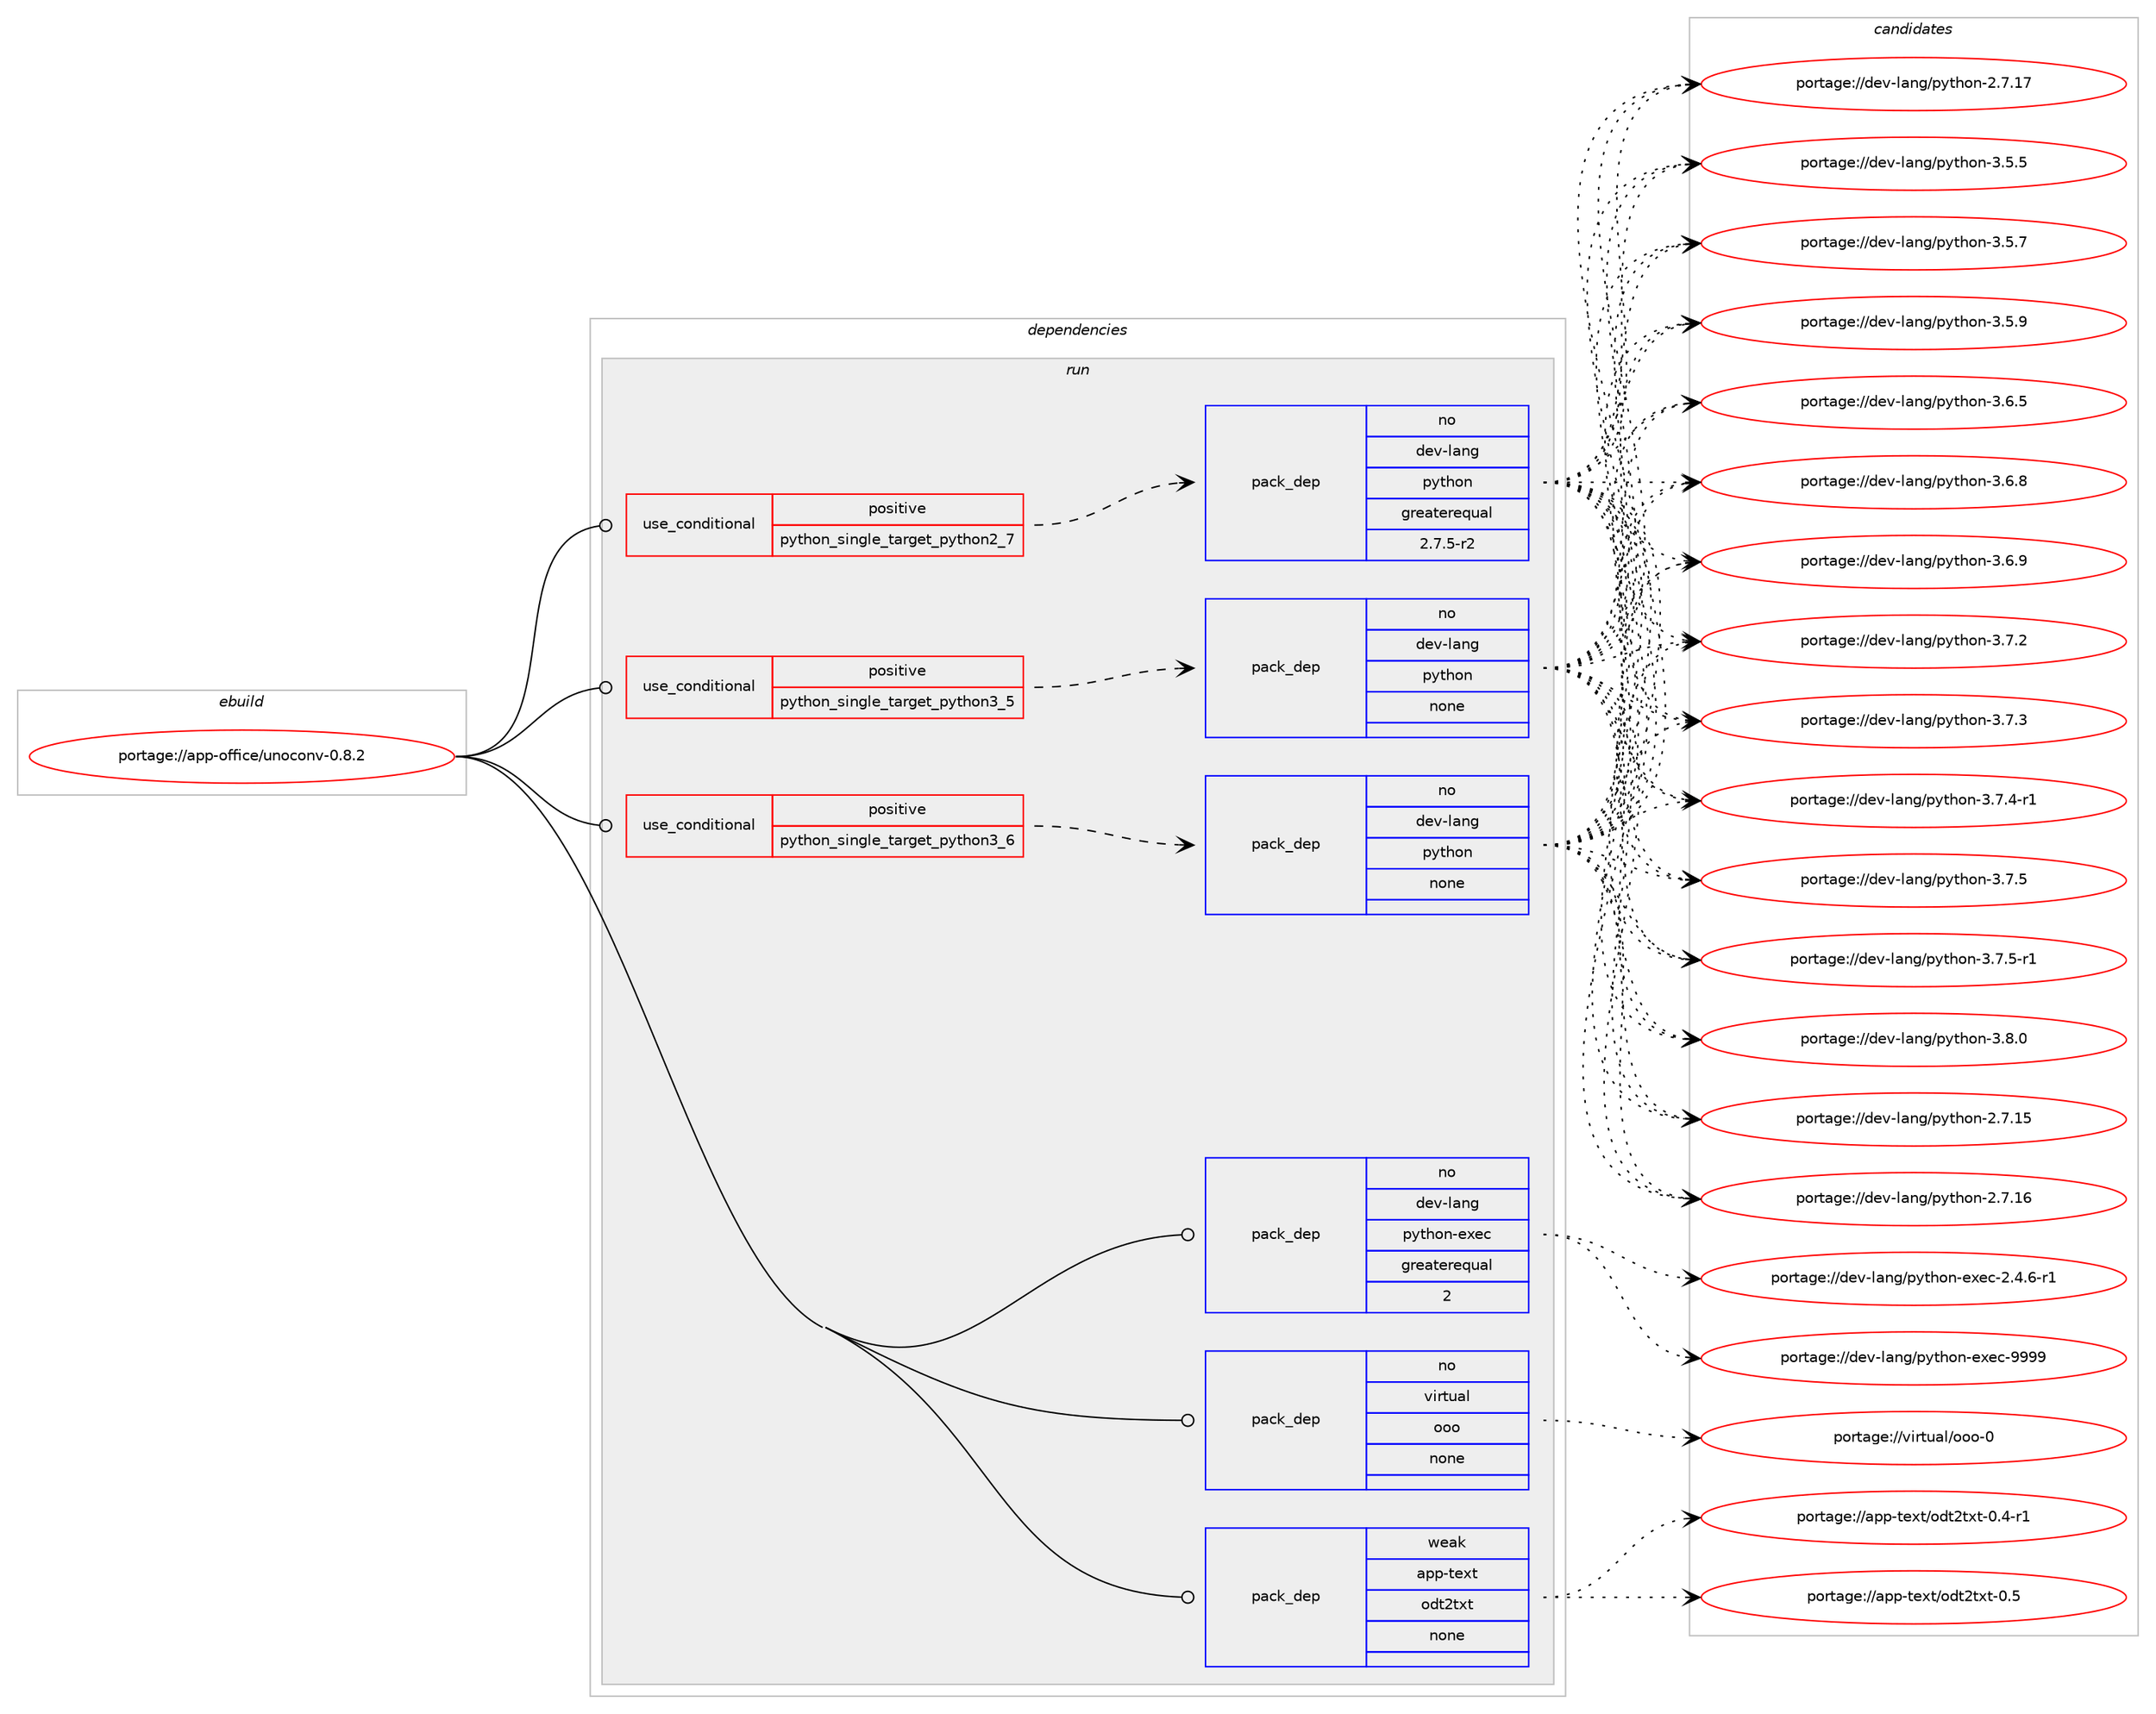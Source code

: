 digraph prolog {

# *************
# Graph options
# *************

newrank=true;
concentrate=true;
compound=true;
graph [rankdir=LR,fontname=Helvetica,fontsize=10,ranksep=1.5];#, ranksep=2.5, nodesep=0.2];
edge  [arrowhead=vee];
node  [fontname=Helvetica,fontsize=10];

# **********
# The ebuild
# **********

subgraph cluster_leftcol {
color=gray;
rank=same;
label=<<i>ebuild</i>>;
id [label="portage://app-office/unoconv-0.8.2", color=red, width=4, href="../app-office/unoconv-0.8.2.svg"];
}

# ****************
# The dependencies
# ****************

subgraph cluster_midcol {
color=gray;
label=<<i>dependencies</i>>;
subgraph cluster_compile {
fillcolor="#eeeeee";
style=filled;
label=<<i>compile</i>>;
}
subgraph cluster_compileandrun {
fillcolor="#eeeeee";
style=filled;
label=<<i>compile and run</i>>;
}
subgraph cluster_run {
fillcolor="#eeeeee";
style=filled;
label=<<i>run</i>>;
subgraph cond9767 {
dependency40033 [label=<<TABLE BORDER="0" CELLBORDER="1" CELLSPACING="0" CELLPADDING="4"><TR><TD ROWSPAN="3" CELLPADDING="10">use_conditional</TD></TR><TR><TD>positive</TD></TR><TR><TD>python_single_target_python2_7</TD></TR></TABLE>>, shape=none, color=red];
subgraph pack29604 {
dependency40034 [label=<<TABLE BORDER="0" CELLBORDER="1" CELLSPACING="0" CELLPADDING="4" WIDTH="220"><TR><TD ROWSPAN="6" CELLPADDING="30">pack_dep</TD></TR><TR><TD WIDTH="110">no</TD></TR><TR><TD>dev-lang</TD></TR><TR><TD>python</TD></TR><TR><TD>greaterequal</TD></TR><TR><TD>2.7.5-r2</TD></TR></TABLE>>, shape=none, color=blue];
}
dependency40033:e -> dependency40034:w [weight=20,style="dashed",arrowhead="vee"];
}
id:e -> dependency40033:w [weight=20,style="solid",arrowhead="odot"];
subgraph cond9768 {
dependency40035 [label=<<TABLE BORDER="0" CELLBORDER="1" CELLSPACING="0" CELLPADDING="4"><TR><TD ROWSPAN="3" CELLPADDING="10">use_conditional</TD></TR><TR><TD>positive</TD></TR><TR><TD>python_single_target_python3_5</TD></TR></TABLE>>, shape=none, color=red];
subgraph pack29605 {
dependency40036 [label=<<TABLE BORDER="0" CELLBORDER="1" CELLSPACING="0" CELLPADDING="4" WIDTH="220"><TR><TD ROWSPAN="6" CELLPADDING="30">pack_dep</TD></TR><TR><TD WIDTH="110">no</TD></TR><TR><TD>dev-lang</TD></TR><TR><TD>python</TD></TR><TR><TD>none</TD></TR><TR><TD></TD></TR></TABLE>>, shape=none, color=blue];
}
dependency40035:e -> dependency40036:w [weight=20,style="dashed",arrowhead="vee"];
}
id:e -> dependency40035:w [weight=20,style="solid",arrowhead="odot"];
subgraph cond9769 {
dependency40037 [label=<<TABLE BORDER="0" CELLBORDER="1" CELLSPACING="0" CELLPADDING="4"><TR><TD ROWSPAN="3" CELLPADDING="10">use_conditional</TD></TR><TR><TD>positive</TD></TR><TR><TD>python_single_target_python3_6</TD></TR></TABLE>>, shape=none, color=red];
subgraph pack29606 {
dependency40038 [label=<<TABLE BORDER="0" CELLBORDER="1" CELLSPACING="0" CELLPADDING="4" WIDTH="220"><TR><TD ROWSPAN="6" CELLPADDING="30">pack_dep</TD></TR><TR><TD WIDTH="110">no</TD></TR><TR><TD>dev-lang</TD></TR><TR><TD>python</TD></TR><TR><TD>none</TD></TR><TR><TD></TD></TR></TABLE>>, shape=none, color=blue];
}
dependency40037:e -> dependency40038:w [weight=20,style="dashed",arrowhead="vee"];
}
id:e -> dependency40037:w [weight=20,style="solid",arrowhead="odot"];
subgraph pack29607 {
dependency40039 [label=<<TABLE BORDER="0" CELLBORDER="1" CELLSPACING="0" CELLPADDING="4" WIDTH="220"><TR><TD ROWSPAN="6" CELLPADDING="30">pack_dep</TD></TR><TR><TD WIDTH="110">no</TD></TR><TR><TD>dev-lang</TD></TR><TR><TD>python-exec</TD></TR><TR><TD>greaterequal</TD></TR><TR><TD>2</TD></TR></TABLE>>, shape=none, color=blue];
}
id:e -> dependency40039:w [weight=20,style="solid",arrowhead="odot"];
subgraph pack29608 {
dependency40040 [label=<<TABLE BORDER="0" CELLBORDER="1" CELLSPACING="0" CELLPADDING="4" WIDTH="220"><TR><TD ROWSPAN="6" CELLPADDING="30">pack_dep</TD></TR><TR><TD WIDTH="110">no</TD></TR><TR><TD>virtual</TD></TR><TR><TD>ooo</TD></TR><TR><TD>none</TD></TR><TR><TD></TD></TR></TABLE>>, shape=none, color=blue];
}
id:e -> dependency40040:w [weight=20,style="solid",arrowhead="odot"];
subgraph pack29609 {
dependency40041 [label=<<TABLE BORDER="0" CELLBORDER="1" CELLSPACING="0" CELLPADDING="4" WIDTH="220"><TR><TD ROWSPAN="6" CELLPADDING="30">pack_dep</TD></TR><TR><TD WIDTH="110">weak</TD></TR><TR><TD>app-text</TD></TR><TR><TD>odt2txt</TD></TR><TR><TD>none</TD></TR><TR><TD></TD></TR></TABLE>>, shape=none, color=blue];
}
id:e -> dependency40041:w [weight=20,style="solid",arrowhead="odot"];
}
}

# **************
# The candidates
# **************

subgraph cluster_choices {
rank=same;
color=gray;
label=<<i>candidates</i>>;

subgraph choice29604 {
color=black;
nodesep=1;
choiceportage10010111845108971101034711212111610411111045504655464953 [label="portage://dev-lang/python-2.7.15", color=red, width=4,href="../dev-lang/python-2.7.15.svg"];
choiceportage10010111845108971101034711212111610411111045504655464954 [label="portage://dev-lang/python-2.7.16", color=red, width=4,href="../dev-lang/python-2.7.16.svg"];
choiceportage10010111845108971101034711212111610411111045504655464955 [label="portage://dev-lang/python-2.7.17", color=red, width=4,href="../dev-lang/python-2.7.17.svg"];
choiceportage100101118451089711010347112121116104111110455146534653 [label="portage://dev-lang/python-3.5.5", color=red, width=4,href="../dev-lang/python-3.5.5.svg"];
choiceportage100101118451089711010347112121116104111110455146534655 [label="portage://dev-lang/python-3.5.7", color=red, width=4,href="../dev-lang/python-3.5.7.svg"];
choiceportage100101118451089711010347112121116104111110455146534657 [label="portage://dev-lang/python-3.5.9", color=red, width=4,href="../dev-lang/python-3.5.9.svg"];
choiceportage100101118451089711010347112121116104111110455146544653 [label="portage://dev-lang/python-3.6.5", color=red, width=4,href="../dev-lang/python-3.6.5.svg"];
choiceportage100101118451089711010347112121116104111110455146544656 [label="portage://dev-lang/python-3.6.8", color=red, width=4,href="../dev-lang/python-3.6.8.svg"];
choiceportage100101118451089711010347112121116104111110455146544657 [label="portage://dev-lang/python-3.6.9", color=red, width=4,href="../dev-lang/python-3.6.9.svg"];
choiceportage100101118451089711010347112121116104111110455146554650 [label="portage://dev-lang/python-3.7.2", color=red, width=4,href="../dev-lang/python-3.7.2.svg"];
choiceportage100101118451089711010347112121116104111110455146554651 [label="portage://dev-lang/python-3.7.3", color=red, width=4,href="../dev-lang/python-3.7.3.svg"];
choiceportage1001011184510897110103471121211161041111104551465546524511449 [label="portage://dev-lang/python-3.7.4-r1", color=red, width=4,href="../dev-lang/python-3.7.4-r1.svg"];
choiceportage100101118451089711010347112121116104111110455146554653 [label="portage://dev-lang/python-3.7.5", color=red, width=4,href="../dev-lang/python-3.7.5.svg"];
choiceportage1001011184510897110103471121211161041111104551465546534511449 [label="portage://dev-lang/python-3.7.5-r1", color=red, width=4,href="../dev-lang/python-3.7.5-r1.svg"];
choiceportage100101118451089711010347112121116104111110455146564648 [label="portage://dev-lang/python-3.8.0", color=red, width=4,href="../dev-lang/python-3.8.0.svg"];
dependency40034:e -> choiceportage10010111845108971101034711212111610411111045504655464953:w [style=dotted,weight="100"];
dependency40034:e -> choiceportage10010111845108971101034711212111610411111045504655464954:w [style=dotted,weight="100"];
dependency40034:e -> choiceportage10010111845108971101034711212111610411111045504655464955:w [style=dotted,weight="100"];
dependency40034:e -> choiceportage100101118451089711010347112121116104111110455146534653:w [style=dotted,weight="100"];
dependency40034:e -> choiceportage100101118451089711010347112121116104111110455146534655:w [style=dotted,weight="100"];
dependency40034:e -> choiceportage100101118451089711010347112121116104111110455146534657:w [style=dotted,weight="100"];
dependency40034:e -> choiceportage100101118451089711010347112121116104111110455146544653:w [style=dotted,weight="100"];
dependency40034:e -> choiceportage100101118451089711010347112121116104111110455146544656:w [style=dotted,weight="100"];
dependency40034:e -> choiceportage100101118451089711010347112121116104111110455146544657:w [style=dotted,weight="100"];
dependency40034:e -> choiceportage100101118451089711010347112121116104111110455146554650:w [style=dotted,weight="100"];
dependency40034:e -> choiceportage100101118451089711010347112121116104111110455146554651:w [style=dotted,weight="100"];
dependency40034:e -> choiceportage1001011184510897110103471121211161041111104551465546524511449:w [style=dotted,weight="100"];
dependency40034:e -> choiceportage100101118451089711010347112121116104111110455146554653:w [style=dotted,weight="100"];
dependency40034:e -> choiceportage1001011184510897110103471121211161041111104551465546534511449:w [style=dotted,weight="100"];
dependency40034:e -> choiceportage100101118451089711010347112121116104111110455146564648:w [style=dotted,weight="100"];
}
subgraph choice29605 {
color=black;
nodesep=1;
choiceportage10010111845108971101034711212111610411111045504655464953 [label="portage://dev-lang/python-2.7.15", color=red, width=4,href="../dev-lang/python-2.7.15.svg"];
choiceportage10010111845108971101034711212111610411111045504655464954 [label="portage://dev-lang/python-2.7.16", color=red, width=4,href="../dev-lang/python-2.7.16.svg"];
choiceportage10010111845108971101034711212111610411111045504655464955 [label="portage://dev-lang/python-2.7.17", color=red, width=4,href="../dev-lang/python-2.7.17.svg"];
choiceportage100101118451089711010347112121116104111110455146534653 [label="portage://dev-lang/python-3.5.5", color=red, width=4,href="../dev-lang/python-3.5.5.svg"];
choiceportage100101118451089711010347112121116104111110455146534655 [label="portage://dev-lang/python-3.5.7", color=red, width=4,href="../dev-lang/python-3.5.7.svg"];
choiceportage100101118451089711010347112121116104111110455146534657 [label="portage://dev-lang/python-3.5.9", color=red, width=4,href="../dev-lang/python-3.5.9.svg"];
choiceportage100101118451089711010347112121116104111110455146544653 [label="portage://dev-lang/python-3.6.5", color=red, width=4,href="../dev-lang/python-3.6.5.svg"];
choiceportage100101118451089711010347112121116104111110455146544656 [label="portage://dev-lang/python-3.6.8", color=red, width=4,href="../dev-lang/python-3.6.8.svg"];
choiceportage100101118451089711010347112121116104111110455146544657 [label="portage://dev-lang/python-3.6.9", color=red, width=4,href="../dev-lang/python-3.6.9.svg"];
choiceportage100101118451089711010347112121116104111110455146554650 [label="portage://dev-lang/python-3.7.2", color=red, width=4,href="../dev-lang/python-3.7.2.svg"];
choiceportage100101118451089711010347112121116104111110455146554651 [label="portage://dev-lang/python-3.7.3", color=red, width=4,href="../dev-lang/python-3.7.3.svg"];
choiceportage1001011184510897110103471121211161041111104551465546524511449 [label="portage://dev-lang/python-3.7.4-r1", color=red, width=4,href="../dev-lang/python-3.7.4-r1.svg"];
choiceportage100101118451089711010347112121116104111110455146554653 [label="portage://dev-lang/python-3.7.5", color=red, width=4,href="../dev-lang/python-3.7.5.svg"];
choiceportage1001011184510897110103471121211161041111104551465546534511449 [label="portage://dev-lang/python-3.7.5-r1", color=red, width=4,href="../dev-lang/python-3.7.5-r1.svg"];
choiceportage100101118451089711010347112121116104111110455146564648 [label="portage://dev-lang/python-3.8.0", color=red, width=4,href="../dev-lang/python-3.8.0.svg"];
dependency40036:e -> choiceportage10010111845108971101034711212111610411111045504655464953:w [style=dotted,weight="100"];
dependency40036:e -> choiceportage10010111845108971101034711212111610411111045504655464954:w [style=dotted,weight="100"];
dependency40036:e -> choiceportage10010111845108971101034711212111610411111045504655464955:w [style=dotted,weight="100"];
dependency40036:e -> choiceportage100101118451089711010347112121116104111110455146534653:w [style=dotted,weight="100"];
dependency40036:e -> choiceportage100101118451089711010347112121116104111110455146534655:w [style=dotted,weight="100"];
dependency40036:e -> choiceportage100101118451089711010347112121116104111110455146534657:w [style=dotted,weight="100"];
dependency40036:e -> choiceportage100101118451089711010347112121116104111110455146544653:w [style=dotted,weight="100"];
dependency40036:e -> choiceportage100101118451089711010347112121116104111110455146544656:w [style=dotted,weight="100"];
dependency40036:e -> choiceportage100101118451089711010347112121116104111110455146544657:w [style=dotted,weight="100"];
dependency40036:e -> choiceportage100101118451089711010347112121116104111110455146554650:w [style=dotted,weight="100"];
dependency40036:e -> choiceportage100101118451089711010347112121116104111110455146554651:w [style=dotted,weight="100"];
dependency40036:e -> choiceportage1001011184510897110103471121211161041111104551465546524511449:w [style=dotted,weight="100"];
dependency40036:e -> choiceportage100101118451089711010347112121116104111110455146554653:w [style=dotted,weight="100"];
dependency40036:e -> choiceportage1001011184510897110103471121211161041111104551465546534511449:w [style=dotted,weight="100"];
dependency40036:e -> choiceportage100101118451089711010347112121116104111110455146564648:w [style=dotted,weight="100"];
}
subgraph choice29606 {
color=black;
nodesep=1;
choiceportage10010111845108971101034711212111610411111045504655464953 [label="portage://dev-lang/python-2.7.15", color=red, width=4,href="../dev-lang/python-2.7.15.svg"];
choiceportage10010111845108971101034711212111610411111045504655464954 [label="portage://dev-lang/python-2.7.16", color=red, width=4,href="../dev-lang/python-2.7.16.svg"];
choiceportage10010111845108971101034711212111610411111045504655464955 [label="portage://dev-lang/python-2.7.17", color=red, width=4,href="../dev-lang/python-2.7.17.svg"];
choiceportage100101118451089711010347112121116104111110455146534653 [label="portage://dev-lang/python-3.5.5", color=red, width=4,href="../dev-lang/python-3.5.5.svg"];
choiceportage100101118451089711010347112121116104111110455146534655 [label="portage://dev-lang/python-3.5.7", color=red, width=4,href="../dev-lang/python-3.5.7.svg"];
choiceportage100101118451089711010347112121116104111110455146534657 [label="portage://dev-lang/python-3.5.9", color=red, width=4,href="../dev-lang/python-3.5.9.svg"];
choiceportage100101118451089711010347112121116104111110455146544653 [label="portage://dev-lang/python-3.6.5", color=red, width=4,href="../dev-lang/python-3.6.5.svg"];
choiceportage100101118451089711010347112121116104111110455146544656 [label="portage://dev-lang/python-3.6.8", color=red, width=4,href="../dev-lang/python-3.6.8.svg"];
choiceportage100101118451089711010347112121116104111110455146544657 [label="portage://dev-lang/python-3.6.9", color=red, width=4,href="../dev-lang/python-3.6.9.svg"];
choiceportage100101118451089711010347112121116104111110455146554650 [label="portage://dev-lang/python-3.7.2", color=red, width=4,href="../dev-lang/python-3.7.2.svg"];
choiceportage100101118451089711010347112121116104111110455146554651 [label="portage://dev-lang/python-3.7.3", color=red, width=4,href="../dev-lang/python-3.7.3.svg"];
choiceportage1001011184510897110103471121211161041111104551465546524511449 [label="portage://dev-lang/python-3.7.4-r1", color=red, width=4,href="../dev-lang/python-3.7.4-r1.svg"];
choiceportage100101118451089711010347112121116104111110455146554653 [label="portage://dev-lang/python-3.7.5", color=red, width=4,href="../dev-lang/python-3.7.5.svg"];
choiceportage1001011184510897110103471121211161041111104551465546534511449 [label="portage://dev-lang/python-3.7.5-r1", color=red, width=4,href="../dev-lang/python-3.7.5-r1.svg"];
choiceportage100101118451089711010347112121116104111110455146564648 [label="portage://dev-lang/python-3.8.0", color=red, width=4,href="../dev-lang/python-3.8.0.svg"];
dependency40038:e -> choiceportage10010111845108971101034711212111610411111045504655464953:w [style=dotted,weight="100"];
dependency40038:e -> choiceportage10010111845108971101034711212111610411111045504655464954:w [style=dotted,weight="100"];
dependency40038:e -> choiceportage10010111845108971101034711212111610411111045504655464955:w [style=dotted,weight="100"];
dependency40038:e -> choiceportage100101118451089711010347112121116104111110455146534653:w [style=dotted,weight="100"];
dependency40038:e -> choiceportage100101118451089711010347112121116104111110455146534655:w [style=dotted,weight="100"];
dependency40038:e -> choiceportage100101118451089711010347112121116104111110455146534657:w [style=dotted,weight="100"];
dependency40038:e -> choiceportage100101118451089711010347112121116104111110455146544653:w [style=dotted,weight="100"];
dependency40038:e -> choiceportage100101118451089711010347112121116104111110455146544656:w [style=dotted,weight="100"];
dependency40038:e -> choiceportage100101118451089711010347112121116104111110455146544657:w [style=dotted,weight="100"];
dependency40038:e -> choiceportage100101118451089711010347112121116104111110455146554650:w [style=dotted,weight="100"];
dependency40038:e -> choiceportage100101118451089711010347112121116104111110455146554651:w [style=dotted,weight="100"];
dependency40038:e -> choiceportage1001011184510897110103471121211161041111104551465546524511449:w [style=dotted,weight="100"];
dependency40038:e -> choiceportage100101118451089711010347112121116104111110455146554653:w [style=dotted,weight="100"];
dependency40038:e -> choiceportage1001011184510897110103471121211161041111104551465546534511449:w [style=dotted,weight="100"];
dependency40038:e -> choiceportage100101118451089711010347112121116104111110455146564648:w [style=dotted,weight="100"];
}
subgraph choice29607 {
color=black;
nodesep=1;
choiceportage10010111845108971101034711212111610411111045101120101994550465246544511449 [label="portage://dev-lang/python-exec-2.4.6-r1", color=red, width=4,href="../dev-lang/python-exec-2.4.6-r1.svg"];
choiceportage10010111845108971101034711212111610411111045101120101994557575757 [label="portage://dev-lang/python-exec-9999", color=red, width=4,href="../dev-lang/python-exec-9999.svg"];
dependency40039:e -> choiceportage10010111845108971101034711212111610411111045101120101994550465246544511449:w [style=dotted,weight="100"];
dependency40039:e -> choiceportage10010111845108971101034711212111610411111045101120101994557575757:w [style=dotted,weight="100"];
}
subgraph choice29608 {
color=black;
nodesep=1;
choiceportage11810511411611797108471111111114548 [label="portage://virtual/ooo-0", color=red, width=4,href="../virtual/ooo-0.svg"];
dependency40040:e -> choiceportage11810511411611797108471111111114548:w [style=dotted,weight="100"];
}
subgraph choice29609 {
color=black;
nodesep=1;
choiceportage97112112451161011201164711110011650116120116454846524511449 [label="portage://app-text/odt2txt-0.4-r1", color=red, width=4,href="../app-text/odt2txt-0.4-r1.svg"];
choiceportage9711211245116101120116471111001165011612011645484653 [label="portage://app-text/odt2txt-0.5", color=red, width=4,href="../app-text/odt2txt-0.5.svg"];
dependency40041:e -> choiceportage97112112451161011201164711110011650116120116454846524511449:w [style=dotted,weight="100"];
dependency40041:e -> choiceportage9711211245116101120116471111001165011612011645484653:w [style=dotted,weight="100"];
}
}

}
